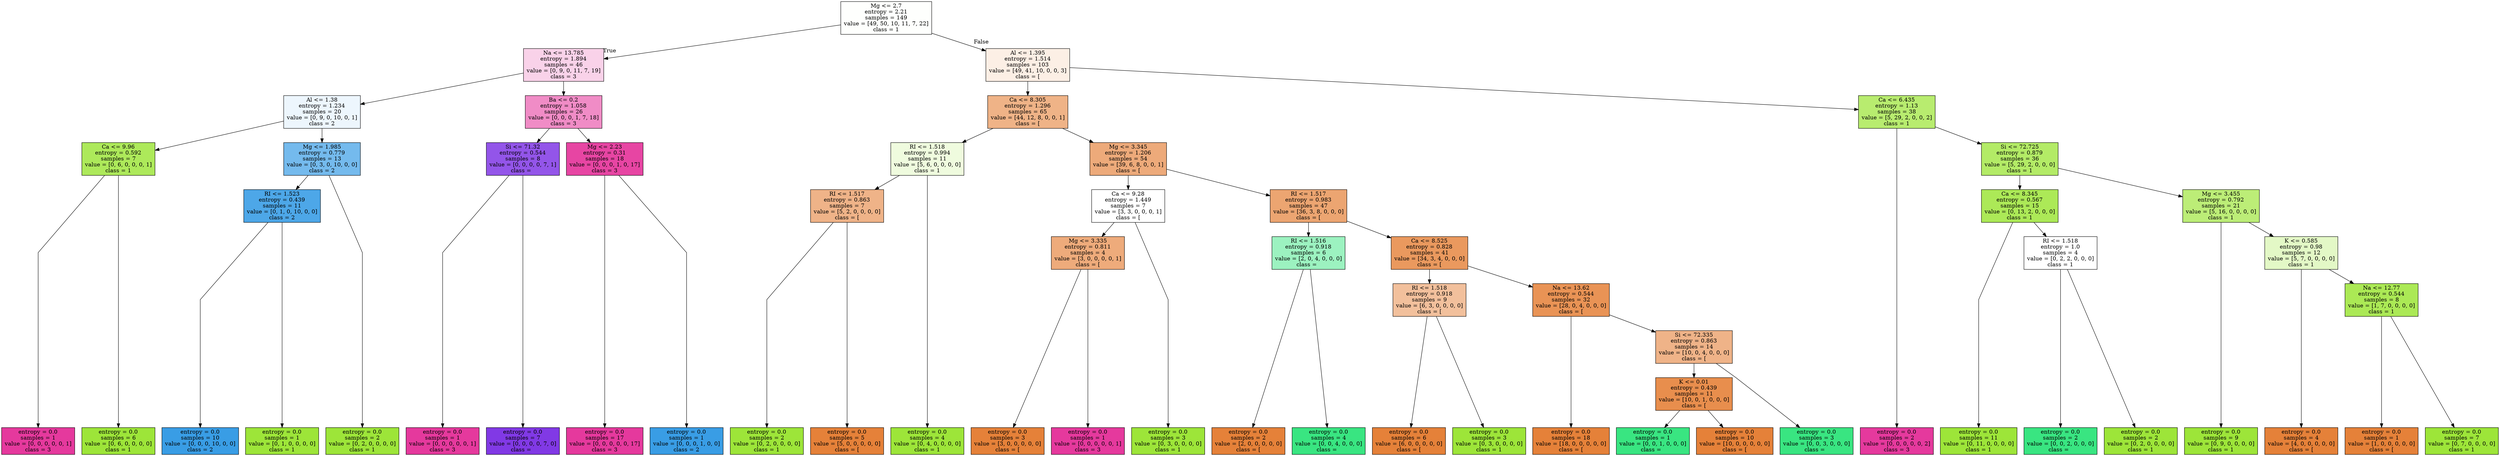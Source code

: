 digraph Tree {
node [shape=box, style="filled", color="black"] ;
graph [ranksep=equally, splines=polyline] ;
0 [label="Mg <= 2.7\nentropy = 2.21\nsamples = 149\nvalue = [49, 50, 10, 11, 7, 22]\nclass = 1", fillcolor="#fefffd"] ;
1 [label="Na <= 13.785\nentropy = 1.894\nsamples = 46\nvalue = [0, 9, 0, 11, 7, 19]\nclass = 3", fillcolor="#f9d2e9"] ;
0 -> 1 [labeldistance=2.5, labelangle=45, headlabel="True"] ;
2 [label="Al <= 1.38\nentropy = 1.234\nsamples = 20\nvalue = [0, 9, 0, 10, 0, 1]\nclass = 2", fillcolor="#edf6fd"] ;
1 -> 2 ;
3 [label="Ca <= 9.96\nentropy = 0.592\nsamples = 7\nvalue = [0, 6, 0, 0, 0, 1]\nclass = 1", fillcolor="#ade95a"] ;
2 -> 3 ;
4 [label="entropy = 0.0\nsamples = 1\nvalue = [0, 0, 0, 0, 0, 1]\nclass = 3", fillcolor="#e5399d"] ;
3 -> 4 ;
5 [label="entropy = 0.0\nsamples = 6\nvalue = [0, 6, 0, 0, 0, 0]\nclass = 1", fillcolor="#9de539"] ;
3 -> 5 ;
6 [label="Mg <= 1.985\nentropy = 0.779\nsamples = 13\nvalue = [0, 3, 0, 10, 0, 0]\nclass = 2", fillcolor="#74baed"] ;
2 -> 6 ;
7 [label="RI <= 1.523\nentropy = 0.439\nsamples = 11\nvalue = [0, 1, 0, 10, 0, 0]\nclass = 2", fillcolor="#4da7e8"] ;
6 -> 7 ;
8 [label="entropy = 0.0\nsamples = 10\nvalue = [0, 0, 0, 10, 0, 0]\nclass = 2", fillcolor="#399de5"] ;
7 -> 8 ;
9 [label="entropy = 0.0\nsamples = 1\nvalue = [0, 1, 0, 0, 0, 0]\nclass = 1", fillcolor="#9de539"] ;
7 -> 9 ;
10 [label="entropy = 0.0\nsamples = 2\nvalue = [0, 2, 0, 0, 0, 0]\nclass = 1", fillcolor="#9de539"] ;
6 -> 10 ;
11 [label="Ba <= 0.2\nentropy = 1.058\nsamples = 26\nvalue = [0, 0, 0, 1, 7, 18]\nclass = 3", fillcolor="#f08cc6"] ;
1 -> 11 ;
12 [label="Si <= 71.32\nentropy = 0.544\nsamples = 8\nvalue = [0, 0, 0, 0, 7, 1]\nclass =  ", fillcolor="#9355e9"] ;
11 -> 12 ;
13 [label="entropy = 0.0\nsamples = 1\nvalue = [0, 0, 0, 0, 0, 1]\nclass = 3", fillcolor="#e5399d"] ;
12 -> 13 ;
14 [label="entropy = 0.0\nsamples = 7\nvalue = [0, 0, 0, 0, 7, 0]\nclass =  ", fillcolor="#8139e5"] ;
12 -> 14 ;
15 [label="Mg <= 2.23\nentropy = 0.31\nsamples = 18\nvalue = [0, 0, 0, 1, 0, 17]\nclass = 3", fillcolor="#e745a3"] ;
11 -> 15 ;
16 [label="entropy = 0.0\nsamples = 17\nvalue = [0, 0, 0, 0, 0, 17]\nclass = 3", fillcolor="#e5399d"] ;
15 -> 16 ;
17 [label="entropy = 0.0\nsamples = 1\nvalue = [0, 0, 0, 1, 0, 0]\nclass = 2", fillcolor="#399de5"] ;
15 -> 17 ;
18 [label="Al <= 1.395\nentropy = 1.514\nsamples = 103\nvalue = [49, 41, 10, 0, 0, 3]\nclass = [", fillcolor="#fcefe5"] ;
0 -> 18 [labeldistance=2.5, labelangle=-45, headlabel="False"] ;
19 [label="Ca <= 8.305\nentropy = 1.296\nsamples = 65\nvalue = [44, 12, 8, 0, 0, 1]\nclass = [", fillcolor="#efb387"] ;
18 -> 19 ;
20 [label="RI <= 1.518\nentropy = 0.994\nsamples = 11\nvalue = [5, 6, 0, 0, 0, 0]\nclass = 1", fillcolor="#effbde"] ;
19 -> 20 ;
21 [label="RI <= 1.517\nentropy = 0.863\nsamples = 7\nvalue = [5, 2, 0, 0, 0, 0]\nclass = [", fillcolor="#efb388"] ;
20 -> 21 ;
22 [label="entropy = 0.0\nsamples = 2\nvalue = [0, 2, 0, 0, 0, 0]\nclass = 1", fillcolor="#9de539"] ;
21 -> 22 ;
23 [label="entropy = 0.0\nsamples = 5\nvalue = [5, 0, 0, 0, 0, 0]\nclass = [", fillcolor="#e58139"] ;
21 -> 23 ;
24 [label="entropy = 0.0\nsamples = 4\nvalue = [0, 4, 0, 0, 0, 0]\nclass = 1", fillcolor="#9de539"] ;
20 -> 24 ;
25 [label="Mg <= 3.345\nentropy = 1.206\nsamples = 54\nvalue = [39, 6, 8, 0, 0, 1]\nclass = [", fillcolor="#edaa7a"] ;
19 -> 25 ;
26 [label="Ca <= 9.28\nentropy = 1.449\nsamples = 7\nvalue = [3, 3, 0, 0, 0, 1]\nclass = [", fillcolor="#ffffff"] ;
25 -> 26 ;
27 [label="Mg <= 3.335\nentropy = 0.811\nsamples = 4\nvalue = [3, 0, 0, 0, 0, 1]\nclass = [", fillcolor="#eeab7b"] ;
26 -> 27 ;
28 [label="entropy = 0.0\nsamples = 3\nvalue = [3, 0, 0, 0, 0, 0]\nclass = [", fillcolor="#e58139"] ;
27 -> 28 ;
29 [label="entropy = 0.0\nsamples = 1\nvalue = [0, 0, 0, 0, 0, 1]\nclass = 3", fillcolor="#e5399d"] ;
27 -> 29 ;
30 [label="entropy = 0.0\nsamples = 3\nvalue = [0, 3, 0, 0, 0, 0]\nclass = 1", fillcolor="#9de539"] ;
26 -> 30 ;
31 [label="RI <= 1.517\nentropy = 0.983\nsamples = 47\nvalue = [36, 3, 8, 0, 0, 0]\nclass = [", fillcolor="#eca571"] ;
25 -> 31 ;
32 [label="RI <= 1.516\nentropy = 0.918\nsamples = 6\nvalue = [2, 0, 4, 0, 0, 0]\nclass =  ", fillcolor="#9cf2c0"] ;
31 -> 32 ;
33 [label="entropy = 0.0\nsamples = 2\nvalue = [2, 0, 0, 0, 0, 0]\nclass = [", fillcolor="#e58139"] ;
32 -> 33 ;
34 [label="entropy = 0.0\nsamples = 4\nvalue = [0, 0, 4, 0, 0, 0]\nclass =  ", fillcolor="#39e581"] ;
32 -> 34 ;
35 [label="Ca <= 8.525\nentropy = 0.828\nsamples = 41\nvalue = [34, 3, 4, 0, 0, 0]\nclass = [", fillcolor="#ea995e"] ;
31 -> 35 ;
36 [label="RI <= 1.518\nentropy = 0.918\nsamples = 9\nvalue = [6, 3, 0, 0, 0, 0]\nclass = [", fillcolor="#f2c09c"] ;
35 -> 36 ;
37 [label="entropy = 0.0\nsamples = 6\nvalue = [6, 0, 0, 0, 0, 0]\nclass = [", fillcolor="#e58139"] ;
36 -> 37 ;
38 [label="entropy = 0.0\nsamples = 3\nvalue = [0, 3, 0, 0, 0, 0]\nclass = 1", fillcolor="#9de539"] ;
36 -> 38 ;
39 [label="Na <= 13.62\nentropy = 0.544\nsamples = 32\nvalue = [28, 0, 4, 0, 0, 0]\nclass = [", fillcolor="#e99355"] ;
35 -> 39 ;
40 [label="entropy = 0.0\nsamples = 18\nvalue = [18, 0, 0, 0, 0, 0]\nclass = [", fillcolor="#e58139"] ;
39 -> 40 ;
41 [label="Si <= 72.335\nentropy = 0.863\nsamples = 14\nvalue = [10, 0, 4, 0, 0, 0]\nclass = [", fillcolor="#efb388"] ;
39 -> 41 ;
42 [label="K <= 0.01\nentropy = 0.439\nsamples = 11\nvalue = [10, 0, 1, 0, 0, 0]\nclass = [", fillcolor="#e88e4d"] ;
41 -> 42 ;
43 [label="entropy = 0.0\nsamples = 1\nvalue = [0, 0, 1, 0, 0, 0]\nclass =  ", fillcolor="#39e581"] ;
42 -> 43 ;
44 [label="entropy = 0.0\nsamples = 10\nvalue = [10, 0, 0, 0, 0, 0]\nclass = [", fillcolor="#e58139"] ;
42 -> 44 ;
45 [label="entropy = 0.0\nsamples = 3\nvalue = [0, 0, 3, 0, 0, 0]\nclass =  ", fillcolor="#39e581"] ;
41 -> 45 ;
46 [label="Ca <= 6.435\nentropy = 1.13\nsamples = 38\nvalue = [5, 29, 2, 0, 0, 2]\nclass = 1", fillcolor="#b8ec6f"] ;
18 -> 46 ;
47 [label="entropy = 0.0\nsamples = 2\nvalue = [0, 0, 0, 0, 0, 2]\nclass = 3", fillcolor="#e5399d"] ;
46 -> 47 ;
48 [label="Si <= 72.725\nentropy = 0.879\nsamples = 36\nvalue = [5, 29, 2, 0, 0, 0]\nclass = 1", fillcolor="#b3eb66"] ;
46 -> 48 ;
49 [label="Ca <= 8.345\nentropy = 0.567\nsamples = 15\nvalue = [0, 13, 2, 0, 0, 0]\nclass = 1", fillcolor="#ace957"] ;
48 -> 49 ;
50 [label="entropy = 0.0\nsamples = 11\nvalue = [0, 11, 0, 0, 0, 0]\nclass = 1", fillcolor="#9de539"] ;
49 -> 50 ;
51 [label="RI <= 1.518\nentropy = 1.0\nsamples = 4\nvalue = [0, 2, 2, 0, 0, 0]\nclass = 1", fillcolor="#ffffff"] ;
49 -> 51 ;
52 [label="entropy = 0.0\nsamples = 2\nvalue = [0, 0, 2, 0, 0, 0]\nclass =  ", fillcolor="#39e581"] ;
51 -> 52 ;
53 [label="entropy = 0.0\nsamples = 2\nvalue = [0, 2, 0, 0, 0, 0]\nclass = 1", fillcolor="#9de539"] ;
51 -> 53 ;
54 [label="Mg <= 3.455\nentropy = 0.792\nsamples = 21\nvalue = [5, 16, 0, 0, 0, 0]\nclass = 1", fillcolor="#bced77"] ;
48 -> 54 ;
55 [label="entropy = 0.0\nsamples = 9\nvalue = [0, 9, 0, 0, 0, 0]\nclass = 1", fillcolor="#9de539"] ;
54 -> 55 ;
56 [label="K <= 0.585\nentropy = 0.98\nsamples = 12\nvalue = [5, 7, 0, 0, 0, 0]\nclass = 1", fillcolor="#e3f8c6"] ;
54 -> 56 ;
57 [label="entropy = 0.0\nsamples = 4\nvalue = [4, 0, 0, 0, 0, 0]\nclass = [", fillcolor="#e58139"] ;
56 -> 57 ;
58 [label="Na <= 12.77\nentropy = 0.544\nsamples = 8\nvalue = [1, 7, 0, 0, 0, 0]\nclass = 1", fillcolor="#abe955"] ;
56 -> 58 ;
59 [label="entropy = 0.0\nsamples = 1\nvalue = [1, 0, 0, 0, 0, 0]\nclass = [", fillcolor="#e58139"] ;
58 -> 59 ;
60 [label="entropy = 0.0\nsamples = 7\nvalue = [0, 7, 0, 0, 0, 0]\nclass = 1", fillcolor="#9de539"] ;
58 -> 60 ;
{rank=same ; 0} ;
{rank=same ; 1; 18} ;
{rank=same ; 2; 11; 19; 46} ;
{rank=same ; 3; 6; 12; 15; 20; 25; 48} ;
{rank=same ; 7; 21; 26; 31; 49; 54} ;
{rank=same ; 27; 32; 35; 51; 56} ;
{rank=same ; 36; 39; 58} ;
{rank=same ; 41} ;
{rank=same ; 42} ;
{rank=same ; 4; 5; 8; 9; 10; 13; 14; 16; 17; 22; 23; 24; 28; 29; 30; 33; 34; 37; 38; 40; 43; 44; 45; 47; 50; 52; 53; 55; 57; 59; 60} ;
}
